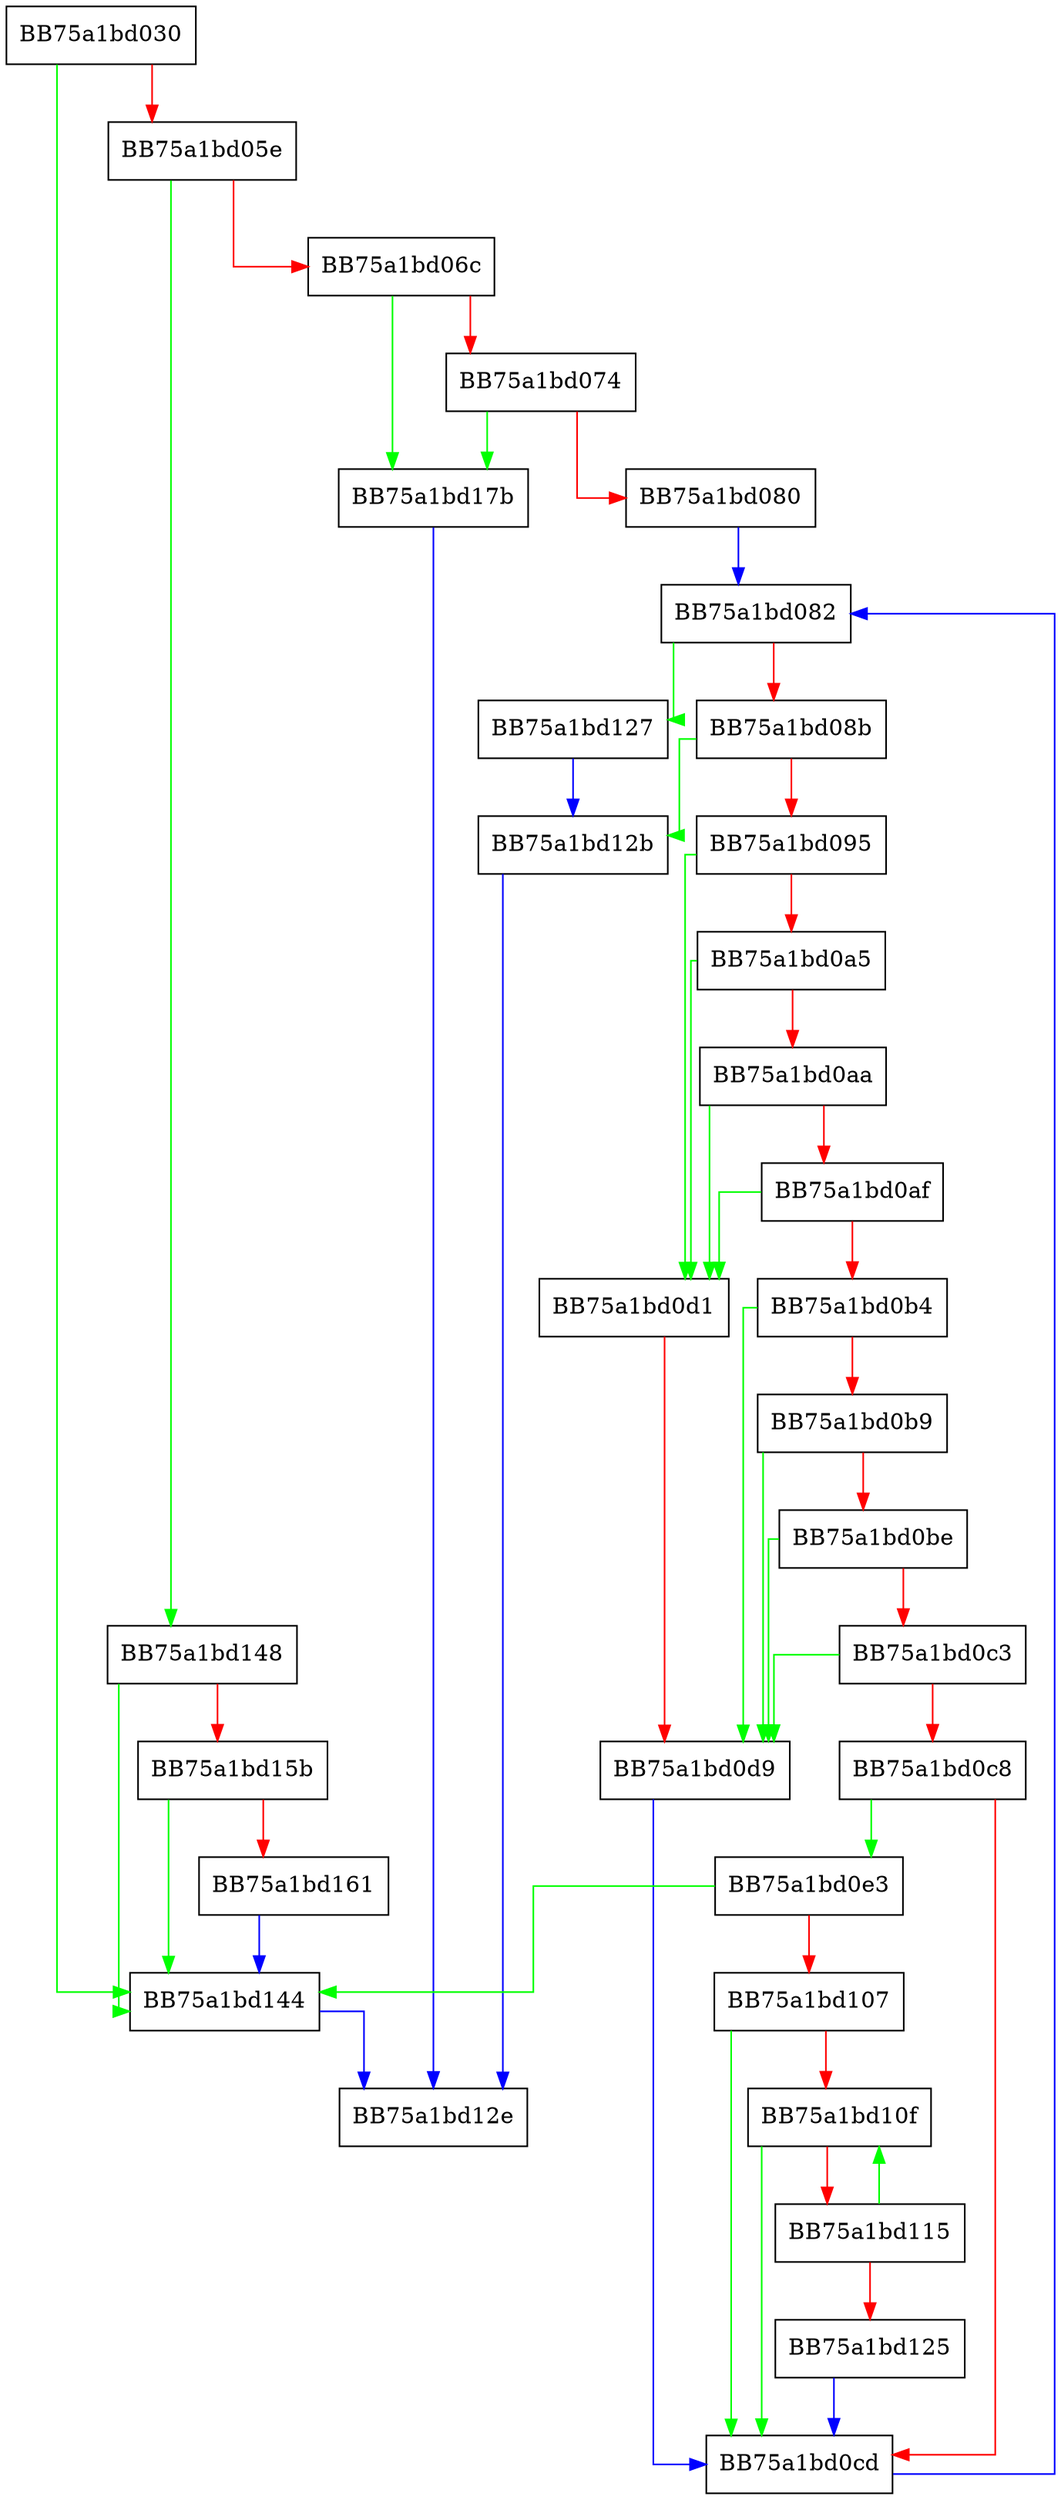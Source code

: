 digraph as3_parsemultinamepool {
  node [shape="box"];
  graph [splines=ortho];
  BB75a1bd030 -> BB75a1bd144 [color="green"];
  BB75a1bd030 -> BB75a1bd05e [color="red"];
  BB75a1bd05e -> BB75a1bd148 [color="green"];
  BB75a1bd05e -> BB75a1bd06c [color="red"];
  BB75a1bd06c -> BB75a1bd17b [color="green"];
  BB75a1bd06c -> BB75a1bd074 [color="red"];
  BB75a1bd074 -> BB75a1bd17b [color="green"];
  BB75a1bd074 -> BB75a1bd080 [color="red"];
  BB75a1bd080 -> BB75a1bd082 [color="blue"];
  BB75a1bd082 -> BB75a1bd127 [color="green"];
  BB75a1bd082 -> BB75a1bd08b [color="red"];
  BB75a1bd08b -> BB75a1bd12b [color="green"];
  BB75a1bd08b -> BB75a1bd095 [color="red"];
  BB75a1bd095 -> BB75a1bd0d1 [color="green"];
  BB75a1bd095 -> BB75a1bd0a5 [color="red"];
  BB75a1bd0a5 -> BB75a1bd0d1 [color="green"];
  BB75a1bd0a5 -> BB75a1bd0aa [color="red"];
  BB75a1bd0aa -> BB75a1bd0d1 [color="green"];
  BB75a1bd0aa -> BB75a1bd0af [color="red"];
  BB75a1bd0af -> BB75a1bd0d1 [color="green"];
  BB75a1bd0af -> BB75a1bd0b4 [color="red"];
  BB75a1bd0b4 -> BB75a1bd0d9 [color="green"];
  BB75a1bd0b4 -> BB75a1bd0b9 [color="red"];
  BB75a1bd0b9 -> BB75a1bd0d9 [color="green"];
  BB75a1bd0b9 -> BB75a1bd0be [color="red"];
  BB75a1bd0be -> BB75a1bd0d9 [color="green"];
  BB75a1bd0be -> BB75a1bd0c3 [color="red"];
  BB75a1bd0c3 -> BB75a1bd0d9 [color="green"];
  BB75a1bd0c3 -> BB75a1bd0c8 [color="red"];
  BB75a1bd0c8 -> BB75a1bd0e3 [color="green"];
  BB75a1bd0c8 -> BB75a1bd0cd [color="red"];
  BB75a1bd0cd -> BB75a1bd082 [color="blue"];
  BB75a1bd0d1 -> BB75a1bd0d9 [color="red"];
  BB75a1bd0d9 -> BB75a1bd0cd [color="blue"];
  BB75a1bd0e3 -> BB75a1bd144 [color="green"];
  BB75a1bd0e3 -> BB75a1bd107 [color="red"];
  BB75a1bd107 -> BB75a1bd0cd [color="green"];
  BB75a1bd107 -> BB75a1bd10f [color="red"];
  BB75a1bd10f -> BB75a1bd0cd [color="green"];
  BB75a1bd10f -> BB75a1bd115 [color="red"];
  BB75a1bd115 -> BB75a1bd10f [color="green"];
  BB75a1bd115 -> BB75a1bd125 [color="red"];
  BB75a1bd125 -> BB75a1bd0cd [color="blue"];
  BB75a1bd127 -> BB75a1bd12b [color="blue"];
  BB75a1bd12b -> BB75a1bd12e [color="blue"];
  BB75a1bd144 -> BB75a1bd12e [color="blue"];
  BB75a1bd148 -> BB75a1bd144 [color="green"];
  BB75a1bd148 -> BB75a1bd15b [color="red"];
  BB75a1bd15b -> BB75a1bd144 [color="green"];
  BB75a1bd15b -> BB75a1bd161 [color="red"];
  BB75a1bd161 -> BB75a1bd144 [color="blue"];
  BB75a1bd17b -> BB75a1bd12e [color="blue"];
}